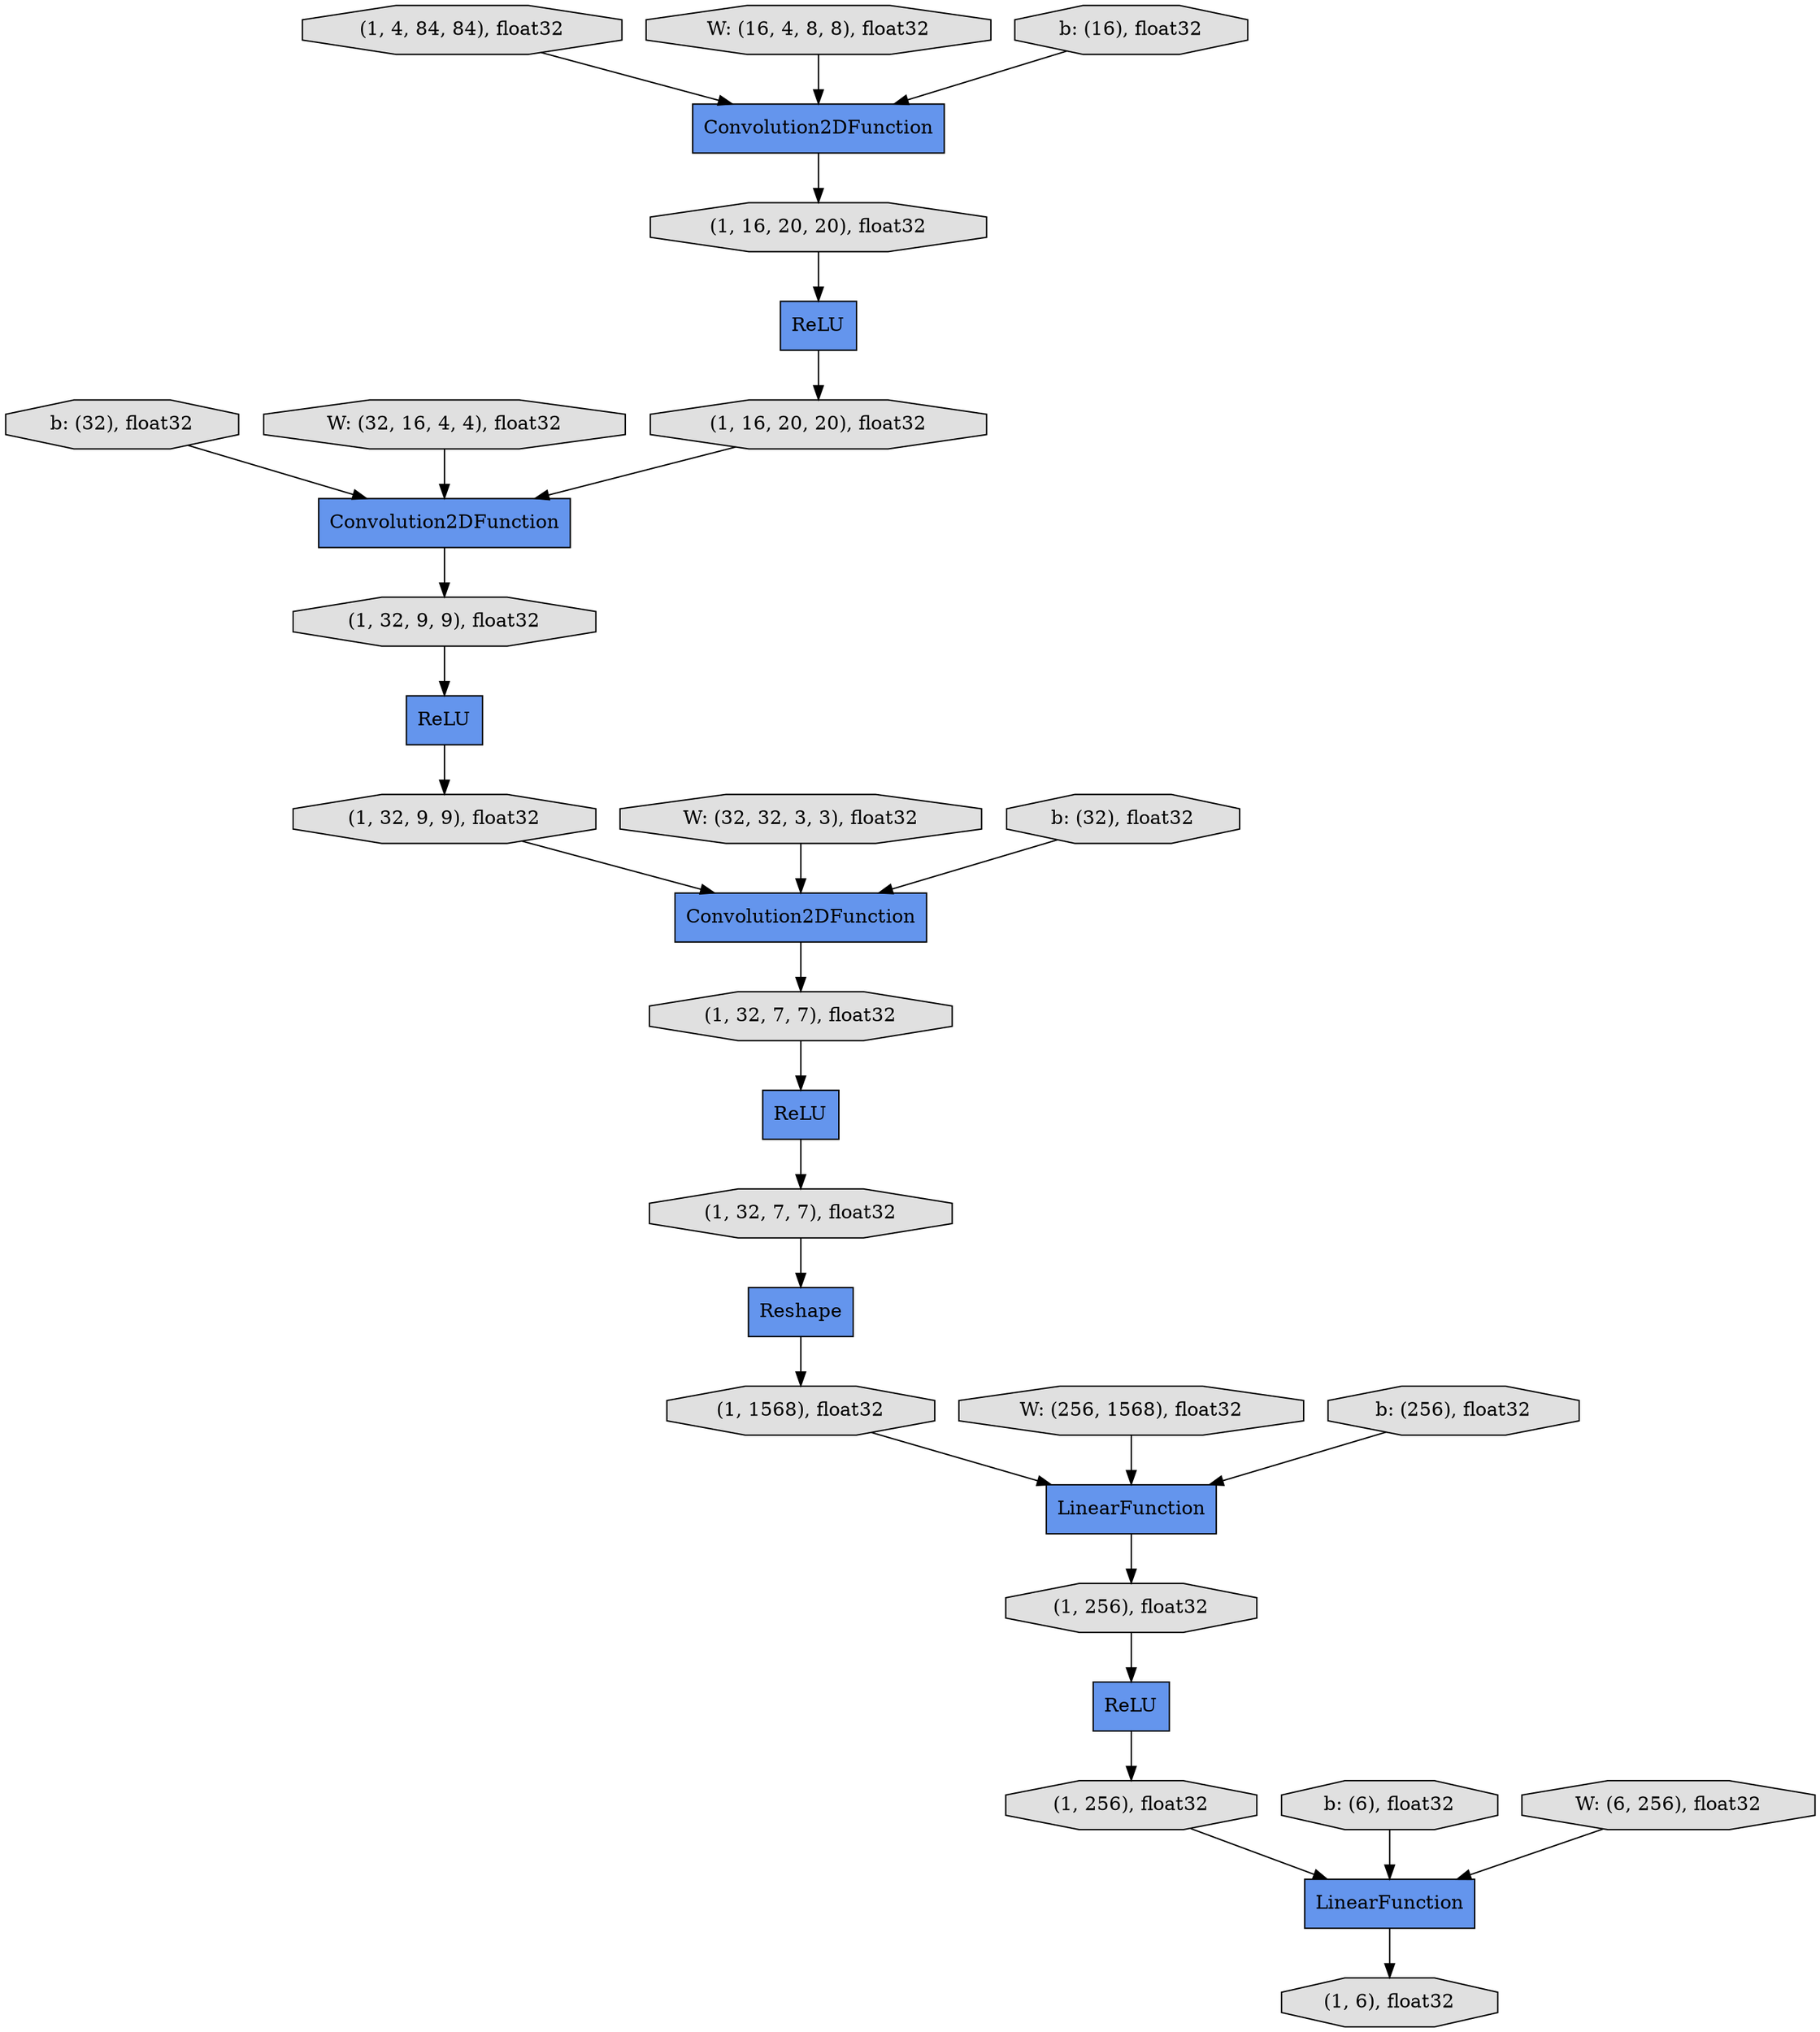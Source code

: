 digraph graphname{rankdir=TB;139894749542416 [label="b: (32), float32",shape="octagon",fillcolor="#E0E0E0",style="filled"];139894435965008 [label="(1, 1568), float32",shape="octagon",fillcolor="#E0E0E0",style="filled"];139894749632656 [label="W: (32, 16, 4, 4), float32",shape="octagon",fillcolor="#E0E0E0",style="filled"];139894435963088 [label="b: (6), float32",shape="octagon",fillcolor="#E0E0E0",style="filled"];139894435965136 [label="(1, 256), float32",shape="octagon",fillcolor="#E0E0E0",style="filled"];139894435965264 [label="(1, 256), float32",shape="octagon",fillcolor="#E0E0E0",style="filled"];139894435963216 [label="Convolution2DFunction",shape="record",fillcolor="#6495ED",style="filled"];139894707182032 [label="ReLU",shape="record",fillcolor="#6495ED",style="filled"];139894435963344 [label="ReLU",shape="record",fillcolor="#6495ED",style="filled"];139894435963408 [label="(1, 4, 84, 84), float32",shape="octagon",fillcolor="#E0E0E0",style="filled"];139894749633104 [label="W: (32, 32, 3, 3), float32",shape="octagon",fillcolor="#E0E0E0",style="filled"];139894435965584 [label="(1, 6), float32",shape="octagon",fillcolor="#E0E0E0",style="filled"];139894435963600 [label="(1, 16, 20, 20), float32",shape="octagon",fillcolor="#E0E0E0",style="filled"];139894749633424 [label="b: (32), float32",shape="octagon",fillcolor="#E0E0E0",style="filled"];139894435963792 [label="ReLU",shape="record",fillcolor="#6495ED",style="filled"];139894749481936 [label="LinearFunction",shape="record",fillcolor="#6495ED",style="filled"];139894435963856 [label="(1, 16, 20, 20), float32",shape="octagon",fillcolor="#E0E0E0",style="filled"];139894749631504 [label="ReLU",shape="record",fillcolor="#6495ED",style="filled"];139894749633552 [label="Convolution2DFunction",shape="record",fillcolor="#6495ED",style="filled"];139894435963984 [label="(1, 32, 9, 9), float32",shape="octagon",fillcolor="#E0E0E0",style="filled"];139894435964048 [label="(1, 32, 9, 9), float32",shape="octagon",fillcolor="#E0E0E0",style="filled"];139894749633744 [label="W: (256, 1568), float32",shape="octagon",fillcolor="#E0E0E0",style="filled"];139894435964112 [label="Convolution2DFunction",shape="record",fillcolor="#6495ED",style="filled"];139894435964176 [label="LinearFunction",shape="record",fillcolor="#6495ED",style="filled"];139894749631952 [label="W: (16, 4, 8, 8), float32",shape="octagon",fillcolor="#E0E0E0",style="filled"];139894749634064 [label="b: (256), float32",shape="octagon",fillcolor="#E0E0E0",style="filled"];139894435964496 [label="(1, 32, 7, 7), float32",shape="octagon",fillcolor="#E0E0E0",style="filled"];139894435964560 [label="Reshape",shape="record",fillcolor="#6495ED",style="filled"];139894435964688 [label="(1, 32, 7, 7), float32",shape="octagon",fillcolor="#E0E0E0",style="filled"];139894749634384 [label="W: (6, 256), float32",shape="octagon",fillcolor="#E0E0E0",style="filled"];139894749632336 [label="b: (16), float32",shape="octagon",fillcolor="#E0E0E0",style="filled"];139894749542416 -> 139894435963216;139894435964176 -> 139894435965584;139894435964112 -> 139894435964496;139894435963984 -> 139894435964112;139894707182032 -> 139894435965136;139894749633744 -> 139894749481936;139894749634384 -> 139894435964176;139894749634064 -> 139894749481936;139894435965008 -> 139894749481936;139894435963408 -> 139894749633552;139894435964688 -> 139894435964560;139894749632656 -> 139894435963216;139894435964496 -> 139894435963792;139894749631504 -> 139894435963856;139894435963344 -> 139894435963984;139894435963600 -> 139894749631504;139894749632336 -> 139894749633552;139894435963088 -> 139894435964176;139894435965136 -> 139894435964176;139894749633424 -> 139894435964112;139894435964048 -> 139894435963344;139894435963216 -> 139894435964048;139894435964560 -> 139894435965008;139894435963792 -> 139894435964688;139894749633552 -> 139894435963600;139894435965264 -> 139894707182032;139894749481936 -> 139894435965264;139894749633104 -> 139894435964112;139894435963856 -> 139894435963216;139894749631952 -> 139894749633552;}